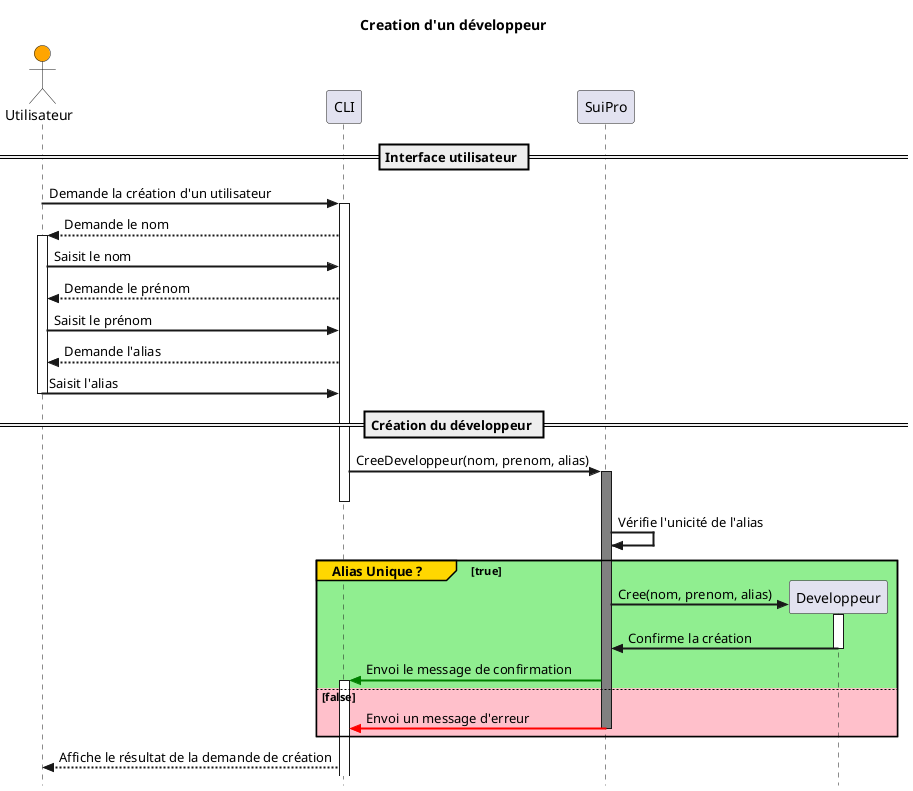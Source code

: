 @startuml Creéer un développeur

title Creation d'un développeur

skinparam style strictuml
skinparam sequenceArrowThickness 2

actor Utilisateur #Orange

== Interface utilisateur ==

Utilisateur -> CLI : Demande la création d'un utilisateur
activate CLI
CLI --> Utilisateur ++ : Demande le nom
Utilisateur -> CLI : Saisit le nom
CLI --> Utilisateur : Demande le prénom
Utilisateur -> CLI : Saisit le prénom
CLI --> Utilisateur : Demande l'alias
Utilisateur -> CLI -- : Saisit l'alias

== Création du développeur ==

CLI -> SuiPro : CreeDeveloppeur(nom, prenom, alias)
activate SuiPro #Gray
deactivate CLI
SuiPro -> SuiPro : Vérifie l'unicité de l'alias
group#Gold #LightGreen Alias Unique ? [true]
    SuiPro -> Developpeur ** : Cree(nom, prenom, alias)
    activate Developpeur
    Developpeur -> SuiPro -- : Confirme la création 
    SuiPro -[#Green]> CLI ++ : Envoi le message de confirmation
else #Pink false
    SuiPro -[#Red]> CLI : Envoi un message d'erreur
    deactivate SuiPro
end

CLI --> Utilisateur : Affiche le résultat de la demande de création

@enduml